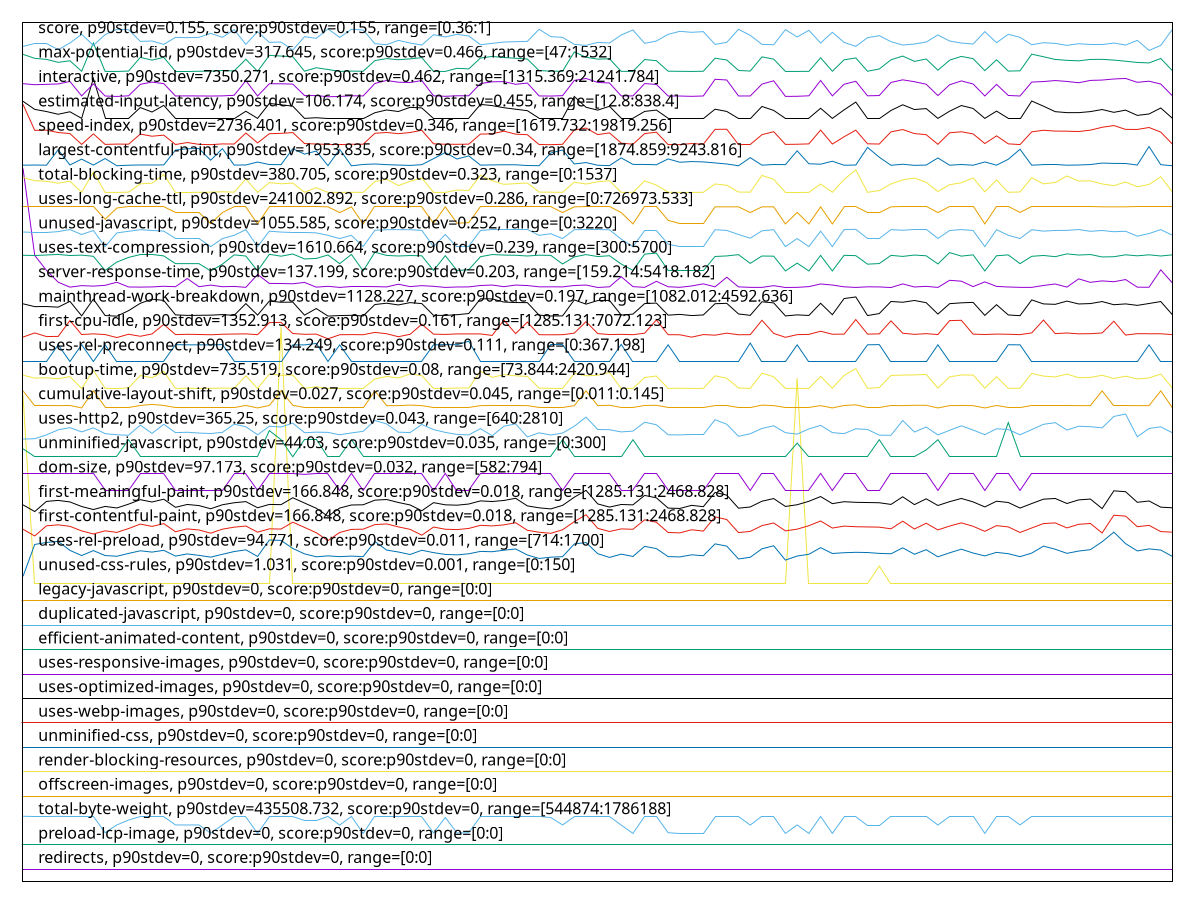 reset

$redirectsP90Stdev0ScoreP90Stdev0Range00 <<EOF
0 0.5
1 0.5
2 0.5
3 0.5
4 0.5
5 0.5
6 0.5
7 0.5
8 0.5
9 0.5
10 0.5
11 0.5
12 0.5
13 0.5
14 0.5
15 0.5
16 0.5
17 0.5
18 0.5
19 0.5
20 0.5
21 0.5
22 0.5
23 0.5
24 0.5
25 0.5
26 0.5
27 0.5
28 0.5
29 0.5
30 0.5
31 0.5
32 0.5
33 0.5
34 0.5
35 0.5
36 0.5
37 0.5
38 0.5
39 0.5
40 0.5
41 0.5
42 0.5
43 0.5
44 0.5
45 0.5
46 0.5
47 0.5
48 0.5
49 0.5
50 0.5
51 0.5
52 0.5
53 0.5
54 0.5
55 0.5
56 0.5
57 0.5
58 0.5
59 0.5
60 0.5
61 0.5
62 0.5
63 0.5
64 0.5
65 0.5
66 0.5
67 0.5
68 0.5
69 0.5
70 0.5
71 0.5
72 0.5
73 0.5
74 0.5
75 0.5
76 0.5
77 0.5
78 0.5
79 0.5
80 0.5
81 0.5
82 0.5
83 0.5
84 0.5
85 0.5
86 0.5
87 0.5
88 0.5
89 0.5
90 0.5
91 0.5
92 0.5
93 0.5
94 0.5
95 0.5
96 0.5
97 0.5
98 0.5
EOF

$preloadLcpImageP90Stdev0ScoreP90Stdev0Range00 <<EOF
0 1.5
1 1.5
2 1.5
3 1.5
4 1.5
5 1.5
6 1.5
7 1.5
8 1.5
9 1.5
10 1.5
11 1.5
12 1.5
13 1.5
14 1.5
15 1.5
16 1.5
17 1.5
18 1.5
19 1.5
20 1.5
21 1.5
22 1.5
23 1.5
24 1.5
25 1.5
26 1.5
27 1.5
28 1.5
29 1.5
30 1.5
31 1.5
32 1.5
33 1.5
34 1.5
35 1.5
36 1.5
37 1.5
38 1.5
39 1.5
40 1.5
41 1.5
42 1.5
43 1.5
44 1.5
45 1.5
46 1.5
47 1.5
48 1.5
49 1.5
50 1.5
51 1.5
52 1.5
53 1.5
54 1.5
55 1.5
56 1.5
57 1.5
58 1.5
59 1.5
60 1.5
61 1.5
62 1.5
63 1.5
64 1.5
65 1.5
66 1.5
67 1.5
68 1.5
69 1.5
70 1.5
71 1.5
72 1.5
73 1.5
74 1.5
75 1.5
76 1.5
77 1.5
78 1.5
79 1.5
80 1.5
81 1.5
82 1.5
83 1.5
84 1.5
85 1.5
86 1.5
87 1.5
88 1.5
89 1.5
90 1.5
91 1.5
92 1.5
93 1.5
94 1.5
95 1.5
96 1.5
97 1.5
98 1.5
EOF

$totalByteWeightP90Stdev435508732ScoreP90Stdev0Range5448741786188 <<EOF
0 2.6732951083708953
1 2.6727864274619204
2 2.672779614771175
3 2.6685988935505356
4 2.6658153416568915
5 2.6658261284172378
6 2.665843160144101
7 1.9984992255070024
8 2.3183766295149733
9 2.5175587011082428
10 2.6658142062084336
11 2.6658562178013625
12 2.6658369151775845
13 2.3179786548306076
14 2.316031928450166
15 2.3171049272425353
16 1.978406329602484
17 2.316010354929473
18 2.6658261284172378
19 2.6658340765564406
20 1.970312285272954
21 2.6658363474533555
22 2.6657988776542574
23 2.6658442955925583
24 2.51755075296904
25 2.5175416693813797
26 2.6658266961414667
27 2.3142328103692034
28 2.6658266961414667
29 1.968571075063326
30 2.6658516760075326
31 2.6658232897960943
32 2.665831237935297
33 2.6658232897960943
34 2.6658295347626106
35 1.990143460308011
36 2.6211695083066613
37 1.9901587888621877
38 1.998524205373068
39 2.665827831589924
40 2.6658511082833036
41 2.665841456971415
42 2.6658340765564406
43 2.66584372786833
44 2.665856785525591
45 2.621168372858204
46 2.316046121555885
47 2.6658340765564406
48 2.6658641659405653
49 2.6658318056595256
50 2.6658318056595256
51 2.3114708319962527
52 1.968580726375215
53 2.6658471342137022
54 2.6658352120048985
55 1.998488438746656
56 1.9703202334121568
57 1.970310014376039
58 1.9702952535460911
59 2.6658198834507214
60 2.6658738172524545
61 2.6658738172524545
62 2.3114759415143116
63 2.665856785525591
64 2.6658289670383817
65 1.9685988935505356
66 2.3179786548306076
67 1.968588106790189
68 2.665823857520323
69 1.9703014985126075
70 2.6658420246956434
71 2.6658318056595256
72 2.314249842096067
73 2.3142396230599487
74 2.6658352120048985
75 2.665818180278035
76 2.6658459987652448
77 2.665843160144101
78 2.3142350812661188
79 2.665855082352905
80 2.665842592419872
81 2.665821586623408
82 1.9703088789275816
83 2.6658352120048985
84 2.6658255606930092
85 2.3175647838678364
86 2.665832373383754
87 2.6658289670383817
88 2.66584372786833
89 2.665843160144101
90 2.6658318056595256
91 2.665838050626042
92 2.6658244252445513
93 2.665810799863061
94 2.665832941107983
95 2.6658221543476364
96 2.665842592419872
97 2.6658363474533555
98 2.665843160144101
EOF

$offscreenImagesP90Stdev0ScoreP90Stdev0Range00 <<EOF
0 3.5
1 3.5
2 3.5
3 3.5
4 3.5
5 3.5
6 3.5
7 3.5
8 3.5
9 3.5
10 3.5
11 3.5
12 3.5
13 3.5
14 3.5
15 3.5
16 3.5
17 3.5
18 3.5
19 3.5
20 3.5
21 3.5
22 3.5
23 3.5
24 3.5
25 3.5
26 3.5
27 3.5
28 3.5
29 3.5
30 3.5
31 3.5
32 3.5
33 3.5
34 3.5
35 3.5
36 3.5
37 3.5
38 3.5
39 3.5
40 3.5
41 3.5
42 3.5
43 3.5
44 3.5
45 3.5
46 3.5
47 3.5
48 3.5
49 3.5
50 3.5
51 3.5
52 3.5
53 3.5
54 3.5
55 3.5
56 3.5
57 3.5
58 3.5
59 3.5
60 3.5
61 3.5
62 3.5
63 3.5
64 3.5
65 3.5
66 3.5
67 3.5
68 3.5
69 3.5
70 3.5
71 3.5
72 3.5
73 3.5
74 3.5
75 3.5
76 3.5
77 3.5
78 3.5
79 3.5
80 3.5
81 3.5
82 3.5
83 3.5
84 3.5
85 3.5
86 3.5
87 3.5
88 3.5
89 3.5
90 3.5
91 3.5
92 3.5
93 3.5
94 3.5
95 3.5
96 3.5
97 3.5
98 3.5
EOF

$renderBlockingResourcesP90Stdev0ScoreP90Stdev0Range00 <<EOF
0 4.5
1 4.5
2 4.5
3 4.5
4 4.5
5 4.5
6 4.5
7 4.5
8 4.5
9 4.5
10 4.5
11 4.5
12 4.5
13 4.5
14 4.5
15 4.5
16 4.5
17 4.5
18 4.5
19 4.5
20 4.5
21 4.5
22 4.5
23 4.5
24 4.5
25 4.5
26 4.5
27 4.5
28 4.5
29 4.5
30 4.5
31 4.5
32 4.5
33 4.5
34 4.5
35 4.5
36 4.5
37 4.5
38 4.5
39 4.5
40 4.5
41 4.5
42 4.5
43 4.5
44 4.5
45 4.5
46 4.5
47 4.5
48 4.5
49 4.5
50 4.5
51 4.5
52 4.5
53 4.5
54 4.5
55 4.5
56 4.5
57 4.5
58 4.5
59 4.5
60 4.5
61 4.5
62 4.5
63 4.5
64 4.5
65 4.5
66 4.5
67 4.5
68 4.5
69 4.5
70 4.5
71 4.5
72 4.5
73 4.5
74 4.5
75 4.5
76 4.5
77 4.5
78 4.5
79 4.5
80 4.5
81 4.5
82 4.5
83 4.5
84 4.5
85 4.5
86 4.5
87 4.5
88 4.5
89 4.5
90 4.5
91 4.5
92 4.5
93 4.5
94 4.5
95 4.5
96 4.5
97 4.5
98 4.5
EOF

$unminifiedCssP90Stdev0ScoreP90Stdev0Range00 <<EOF
0 5.5
1 5.5
2 5.5
3 5.5
4 5.5
5 5.5
6 5.5
7 5.5
8 5.5
9 5.5
10 5.5
11 5.5
12 5.5
13 5.5
14 5.5
15 5.5
16 5.5
17 5.5
18 5.5
19 5.5
20 5.5
21 5.5
22 5.5
23 5.5
24 5.5
25 5.5
26 5.5
27 5.5
28 5.5
29 5.5
30 5.5
31 5.5
32 5.5
33 5.5
34 5.5
35 5.5
36 5.5
37 5.5
38 5.5
39 5.5
40 5.5
41 5.5
42 5.5
43 5.5
44 5.5
45 5.5
46 5.5
47 5.5
48 5.5
49 5.5
50 5.5
51 5.5
52 5.5
53 5.5
54 5.5
55 5.5
56 5.5
57 5.5
58 5.5
59 5.5
60 5.5
61 5.5
62 5.5
63 5.5
64 5.5
65 5.5
66 5.5
67 5.5
68 5.5
69 5.5
70 5.5
71 5.5
72 5.5
73 5.5
74 5.5
75 5.5
76 5.5
77 5.5
78 5.5
79 5.5
80 5.5
81 5.5
82 5.5
83 5.5
84 5.5
85 5.5
86 5.5
87 5.5
88 5.5
89 5.5
90 5.5
91 5.5
92 5.5
93 5.5
94 5.5
95 5.5
96 5.5
97 5.5
98 5.5
EOF

$usesWebpImagesP90Stdev0ScoreP90Stdev0Range00 <<EOF
0 6.5
1 6.5
2 6.5
3 6.5
4 6.5
5 6.5
6 6.5
7 6.5
8 6.5
9 6.5
10 6.5
11 6.5
12 6.5
13 6.5
14 6.5
15 6.5
16 6.5
17 6.5
18 6.5
19 6.5
20 6.5
21 6.5
22 6.5
23 6.5
24 6.5
25 6.5
26 6.5
27 6.5
28 6.5
29 6.5
30 6.5
31 6.5
32 6.5
33 6.5
34 6.5
35 6.5
36 6.5
37 6.5
38 6.5
39 6.5
40 6.5
41 6.5
42 6.5
43 6.5
44 6.5
45 6.5
46 6.5
47 6.5
48 6.5
49 6.5
50 6.5
51 6.5
52 6.5
53 6.5
54 6.5
55 6.5
56 6.5
57 6.5
58 6.5
59 6.5
60 6.5
61 6.5
62 6.5
63 6.5
64 6.5
65 6.5
66 6.5
67 6.5
68 6.5
69 6.5
70 6.5
71 6.5
72 6.5
73 6.5
74 6.5
75 6.5
76 6.5
77 6.5
78 6.5
79 6.5
80 6.5
81 6.5
82 6.5
83 6.5
84 6.5
85 6.5
86 6.5
87 6.5
88 6.5
89 6.5
90 6.5
91 6.5
92 6.5
93 6.5
94 6.5
95 6.5
96 6.5
97 6.5
98 6.5
EOF

$usesOptimizedImagesP90Stdev0ScoreP90Stdev0Range00 <<EOF
0 7.5
1 7.5
2 7.5
3 7.5
4 7.5
5 7.5
6 7.5
7 7.5
8 7.5
9 7.5
10 7.5
11 7.5
12 7.5
13 7.5
14 7.5
15 7.5
16 7.5
17 7.5
18 7.5
19 7.5
20 7.5
21 7.5
22 7.5
23 7.5
24 7.5
25 7.5
26 7.5
27 7.5
28 7.5
29 7.5
30 7.5
31 7.5
32 7.5
33 7.5
34 7.5
35 7.5
36 7.5
37 7.5
38 7.5
39 7.5
40 7.5
41 7.5
42 7.5
43 7.5
44 7.5
45 7.5
46 7.5
47 7.5
48 7.5
49 7.5
50 7.5
51 7.5
52 7.5
53 7.5
54 7.5
55 7.5
56 7.5
57 7.5
58 7.5
59 7.5
60 7.5
61 7.5
62 7.5
63 7.5
64 7.5
65 7.5
66 7.5
67 7.5
68 7.5
69 7.5
70 7.5
71 7.5
72 7.5
73 7.5
74 7.5
75 7.5
76 7.5
77 7.5
78 7.5
79 7.5
80 7.5
81 7.5
82 7.5
83 7.5
84 7.5
85 7.5
86 7.5
87 7.5
88 7.5
89 7.5
90 7.5
91 7.5
92 7.5
93 7.5
94 7.5
95 7.5
96 7.5
97 7.5
98 7.5
EOF

$usesResponsiveImagesP90Stdev0ScoreP90Stdev0Range00 <<EOF
0 8.5
1 8.5
2 8.5
3 8.5
4 8.5
5 8.5
6 8.5
7 8.5
8 8.5
9 8.5
10 8.5
11 8.5
12 8.5
13 8.5
14 8.5
15 8.5
16 8.5
17 8.5
18 8.5
19 8.5
20 8.5
21 8.5
22 8.5
23 8.5
24 8.5
25 8.5
26 8.5
27 8.5
28 8.5
29 8.5
30 8.5
31 8.5
32 8.5
33 8.5
34 8.5
35 8.5
36 8.5
37 8.5
38 8.5
39 8.5
40 8.5
41 8.5
42 8.5
43 8.5
44 8.5
45 8.5
46 8.5
47 8.5
48 8.5
49 8.5
50 8.5
51 8.5
52 8.5
53 8.5
54 8.5
55 8.5
56 8.5
57 8.5
58 8.5
59 8.5
60 8.5
61 8.5
62 8.5
63 8.5
64 8.5
65 8.5
66 8.5
67 8.5
68 8.5
69 8.5
70 8.5
71 8.5
72 8.5
73 8.5
74 8.5
75 8.5
76 8.5
77 8.5
78 8.5
79 8.5
80 8.5
81 8.5
82 8.5
83 8.5
84 8.5
85 8.5
86 8.5
87 8.5
88 8.5
89 8.5
90 8.5
91 8.5
92 8.5
93 8.5
94 8.5
95 8.5
96 8.5
97 8.5
98 8.5
EOF

$efficientAnimatedContentP90Stdev0ScoreP90Stdev0Range00 <<EOF
0 9.5
1 9.5
2 9.5
3 9.5
4 9.5
5 9.5
6 9.5
7 9.5
8 9.5
9 9.5
10 9.5
11 9.5
12 9.5
13 9.5
14 9.5
15 9.5
16 9.5
17 9.5
18 9.5
19 9.5
20 9.5
21 9.5
22 9.5
23 9.5
24 9.5
25 9.5
26 9.5
27 9.5
28 9.5
29 9.5
30 9.5
31 9.5
32 9.5
33 9.5
34 9.5
35 9.5
36 9.5
37 9.5
38 9.5
39 9.5
40 9.5
41 9.5
42 9.5
43 9.5
44 9.5
45 9.5
46 9.5
47 9.5
48 9.5
49 9.5
50 9.5
51 9.5
52 9.5
53 9.5
54 9.5
55 9.5
56 9.5
57 9.5
58 9.5
59 9.5
60 9.5
61 9.5
62 9.5
63 9.5
64 9.5
65 9.5
66 9.5
67 9.5
68 9.5
69 9.5
70 9.5
71 9.5
72 9.5
73 9.5
74 9.5
75 9.5
76 9.5
77 9.5
78 9.5
79 9.5
80 9.5
81 9.5
82 9.5
83 9.5
84 9.5
85 9.5
86 9.5
87 9.5
88 9.5
89 9.5
90 9.5
91 9.5
92 9.5
93 9.5
94 9.5
95 9.5
96 9.5
97 9.5
98 9.5
EOF

$duplicatedJavascriptP90Stdev0ScoreP90Stdev0Range00 <<EOF
0 10.5
1 10.5
2 10.5
3 10.5
4 10.5
5 10.5
6 10.5
7 10.5
8 10.5
9 10.5
10 10.5
11 10.5
12 10.5
13 10.5
14 10.5
15 10.5
16 10.5
17 10.5
18 10.5
19 10.5
20 10.5
21 10.5
22 10.5
23 10.5
24 10.5
25 10.5
26 10.5
27 10.5
28 10.5
29 10.5
30 10.5
31 10.5
32 10.5
33 10.5
34 10.5
35 10.5
36 10.5
37 10.5
38 10.5
39 10.5
40 10.5
41 10.5
42 10.5
43 10.5
44 10.5
45 10.5
46 10.5
47 10.5
48 10.5
49 10.5
50 10.5
51 10.5
52 10.5
53 10.5
54 10.5
55 10.5
56 10.5
57 10.5
58 10.5
59 10.5
60 10.5
61 10.5
62 10.5
63 10.5
64 10.5
65 10.5
66 10.5
67 10.5
68 10.5
69 10.5
70 10.5
71 10.5
72 10.5
73 10.5
74 10.5
75 10.5
76 10.5
77 10.5
78 10.5
79 10.5
80 10.5
81 10.5
82 10.5
83 10.5
84 10.5
85 10.5
86 10.5
87 10.5
88 10.5
89 10.5
90 10.5
91 10.5
92 10.5
93 10.5
94 10.5
95 10.5
96 10.5
97 10.5
98 10.5
EOF

$legacyJavascriptP90Stdev0ScoreP90Stdev0Range00 <<EOF
0 11.5
1 11.5
2 11.5
3 11.5
4 11.5
5 11.5
6 11.5
7 11.5
8 11.5
9 11.5
10 11.5
11 11.5
12 11.5
13 11.5
14 11.5
15 11.5
16 11.5
17 11.5
18 11.5
19 11.5
20 11.5
21 11.5
22 11.5
23 11.5
24 11.5
25 11.5
26 11.5
27 11.5
28 11.5
29 11.5
30 11.5
31 11.5
32 11.5
33 11.5
34 11.5
35 11.5
36 11.5
37 11.5
38 11.5
39 11.5
40 11.5
41 11.5
42 11.5
43 11.5
44 11.5
45 11.5
46 11.5
47 11.5
48 11.5
49 11.5
50 11.5
51 11.5
52 11.5
53 11.5
54 11.5
55 11.5
56 11.5
57 11.5
58 11.5
59 11.5
60 11.5
61 11.5
62 11.5
63 11.5
64 11.5
65 11.5
66 11.5
67 11.5
68 11.5
69 11.5
70 11.5
71 11.5
72 11.5
73 11.5
74 11.5
75 11.5
76 11.5
77 11.5
78 11.5
79 11.5
80 11.5
81 11.5
82 11.5
83 11.5
84 11.5
85 11.5
86 11.5
87 11.5
88 11.5
89 11.5
90 11.5
91 11.5
92 11.5
93 11.5
94 11.5
95 11.5
96 11.5
97 11.5
98 11.5
EOF

$unusedCssRulesP90Stdev1031ScoreP90Stdev0001Range0150 <<EOF
0 19.924242424242422
1 12.224242424242425
2 12.224242424242425
3 12.224242424242425
4 12.224242424242425
5 12.224242424242425
6 12.224242424242425
7 12.224242424242425
8 12.224242424242425
9 12.224242424242425
10 12.224242424242425
11 12.224242424242425
12 12.224242424242425
13 12.224242424242425
14 12.224242424242425
15 12.224242424242425
16 12.224242424242425
17 12.224242424242425
18 12.224242424242425
19 12.224242424242425
20 12.224242424242425
21 12.224242424242425
22 22.724242424242423
23 12.224242424242425
24 12.224242424242425
25 12.224242424242425
26 12.224242424242425
27 12.224242424242425
28 12.224242424242425
29 12.224242424242425
30 12.224242424242425
31 12.224242424242425
32 12.224242424242425
33 12.224242424242425
34 12.224242424242425
35 12.224242424242425
36 12.224242424242425
37 12.224242424242425
38 12.224242424242425
39 12.224242424242425
40 12.224242424242425
41 12.224242424242425
42 12.224242424242425
43 12.224242424242425
44 12.224242424242425
45 12.224242424242425
46 12.224242424242425
47 12.224242424242425
48 12.224242424242425
49 12.224242424242425
50 12.224242424242425
51 12.224242424242425
52 12.224242424242425
53 12.224242424242425
54 12.224242424242425
55 12.224242424242425
56 12.224242424242425
57 12.224242424242425
58 12.224242424242425
59 12.224242424242425
60 12.224242424242425
61 12.224242424242425
62 12.224242424242425
63 12.224242424242425
64 12.224242424242425
65 12.224242424242425
66 20.624242424242425
67 12.224242424242425
68 12.224242424242425
69 12.224242424242425
70 12.224242424242425
71 12.224242424242425
72 12.224242424242425
73 12.924242424242424
74 12.224242424242425
75 12.224242424242425
76 12.224242424242425
77 12.224242424242425
78 12.224242424242425
79 12.224242424242425
80 12.224242424242425
81 12.224242424242425
82 12.224242424242425
83 12.224242424242425
84 12.224242424242425
85 12.224242424242425
86 12.224242424242425
87 12.224242424242425
88 12.224242424242425
89 12.224242424242425
90 12.224242424242425
91 12.224242424242425
92 12.224242424242425
93 12.224242424242425
94 12.224242424242425
95 12.224242424242425
96 12.224242424242425
97 12.224242424242425
98 12.224242424242425
EOF

$usesRelPreloadP90Stdev94771ScoreP90Stdev0011Range7141700 <<EOF
0 12.501527081842042
1 13.807826294440467
2 13.890503459794797
3 13.934597947983773
4 13.565306609401096
5 13.354020520162251
6 13.55612025769506
7 13.354020520162251
8 13.324624194702935
9 13.440372226198997
10 13.54877117633023
11 13.495490336435218
12 13.567143879742304
13 13.331973276067764
14 13.420162252445717
15 13.36136960152708
16 13.287878787878787
17 13.405464089716057
18 13.517537580529705
19 13.587353853495586
20 13.315437842996896
21 13.989716058219994
22 13.973180625149128
23 13.64614650441422
24 13.421999522786923
25 13.302576950608445
26 13.3411596277738
27 13.308088761632067
28 13.331973276067764
29 13.308088761632067
30 13.929086136960152
31 13.578167501789547
32 13.499164877117632
33 13.39627773801002
34 13.570818420424718
35 13.47344309234073
36 13.399952278692435
37 13.381579575280362
38 13.425674063469339
39 13.523049391553329
40 13.510188499164876
41 13.572655690765927
42 13.624099260319731
43 13.37606776425674
44 13.234597947983774
45 13.28604151753758
46 13.308088761632067
47 13.828036268193747
48 13.886828919112382
49 13.429348604151754
50 13.276855165831543
51 13.410975900739679
52 13.317275113338106
53 13.730660940109757
54 13.638797423049391
55 13.309926031973276
56 13.297065139584824
57 13.38341684562157
58 13.346671438797422
59 13.831710808876164
60 13.739847291815796
61 13.214387974230494
62 13.282366976855165
63 13.629611071343355
64 13.754545454545454
65 13.166618945359103
66 13.333810546408971
67 13.405464089716057
68 13.677380100214744
69 13.43853495585779
70 13.469768551658316
71 13.486303984729181
72 13.477117633023145
73 13.442209496540205
74 13.425674063469339
75 13.670031018849915
76 13.407301360057264
77 13.592865664519207
78 13.302576950608445
79 13.466094010975901
80 13.614912908613695
81 13.456907659269863
82 13.339322357432593
83 13.484466714387974
84 13.429348604151754
85 13.308088761632067
86 13.453233118587448
87 13.739847291815796
88 13.613075638272488
89 13.444046766881412
90 13.537747554282987
91 13.594702934860415
92 13.918062514912908
93 14.313075638272487
94 13.840897160582198
95 13.543259365306609
96 13.62593653066094
97 13.578167501789547
98 13.315437842996896
EOF

$firstContentfulPaintP90Stdev166848ScoreP90Stdev0018Range12851312468828 <<EOF
0 14.43090765325605
1 14.155661239434359
2 14.571300456846577
3 14.612776342580165
4 14.549734769523456
5 14.363143212587278
6 14.238956019964851
7 14.366045803642686
8 14.302621367989191
9 14.459371136416493
10 14.642459612540197
11 14.547298778264366
12 14.662241742292554
13 14.329439661464725
14 14.446413364529674
15 14.401226174466062
16 14.27035164848642
17 14.434474768397578
18 14.516458412456267
19 14.562886435567478
20 14.310991505602226
21 14.447566430245145
22 14.439411233037323
23 14.720479397292733
24 14.50598499341971
25 14.290486190944826
26 13.964703705517273
27 14.300214931035818
28 14.425034854476092
29 14.433330210739815
30 14.622737486984294
31 14.649599216333382
32 14.527600385711539
33 14.427335164604392
34 14.18820679912382
35 14.521008879951648
36 14.431974295016923
37 14.416669642580676
38 14.464472836492746
39 14.592417456073816
40 14.567299430762025
41 14.610262883216695
42 14.699600623681274
43 14.387855985676739
44 14.309035547914782
45 14.264367349371257
46 14.409547054902902
47 14.742383167961556
48 15.02480456118479
49 14.468935088863487
50 14.338887187858896
51 14.44589616417963
52 14.429546050568272
53 14.8178720294427
54 14.716978555442813
55 14.29820613383209
56 14.283360916511988
57 14.410721166866383
58 14.355798519824116
59 14.938956019964852
60 14.82802662021152
61 14.293911803652922
62 14.343329289566649
63 14.579486103945138
64 14.68779367854737
65 14.36567368806616
66 14.434696873482965
67 14.57670674538872
68 14.770695745045838
69 14.48012990163504
70 14.559159010707061
71 14.534276972048493
72 14.525708462353146
73 14.516963522408519
74 14.44896712521912
75 14.761330164681155
76 14.4406099735889
77 14.677294287545186
78 14.403953230857212
79 14.562373265350029
80 14.692553712937835
81 14.551847454589703
82 14.34528256049903
83 14.579649996004115
84 14.52690451614966
85 14.298976336950773
86 14.484236158959646
87 14.663046425434572
88 14.69179246566937
89 14.485917619837934
90 14.633552571706637
91 14.66786467285145
92 14.278008900422163
93 15.004913617852296
94 14.969392476928153
95 14.535024785541633
96 14.589662188754481
97 14.335951460157684
98 14.310026960533829
EOF

$firstMeaningfulPaintP90Stdev166848ScoreP90Stdev0018Range12851312468828 <<EOF
0 15.43090765325605
1 15.155661239434359
2 15.571300456846577
3 15.612776342580165
4 15.549734769523456
5 15.363143212587278
6 15.238956019964851
7 15.366045803642686
8 15.302621367989191
9 15.459371136416493
10 15.642459612540197
11 15.547298778264366
12 15.662241742292554
13 15.329439661464725
14 15.446413364529674
15 15.401226174466062
16 15.27035164848642
17 15.434474768397578
18 15.516458412456267
19 15.562886435567478
20 15.310991505602226
21 15.447566430245145
22 15.439411233037323
23 15.720479397292733
24 15.50598499341971
25 15.290486190944826
26 14.964703705517273
27 15.300214931035818
28 15.425034854476092
29 15.433330210739815
30 15.622737486984294
31 15.649599216333382
32 15.527600385711539
33 15.427335164604392
34 15.18820679912382
35 15.521008879951648
36 15.431974295016923
37 15.416669642580676
38 15.464472836492746
39 15.592417456073816
40 15.567299430762025
41 15.610262883216695
42 15.699600623681274
43 15.387855985676739
44 15.309035547914782
45 15.264367349371257
46 15.409547054902902
47 15.742383167961556
48 16.02480456118479
49 15.468935088863487
50 15.338887187858896
51 15.44589616417963
52 15.429546050568272
53 15.8178720294427
54 15.716978555442813
55 15.29820613383209
56 15.283360916511988
57 15.410721166866383
58 15.355798519824116
59 15.938956019964852
60 15.82802662021152
61 15.293911803652922
62 15.343329289566649
63 15.579486103945138
64 15.68779367854737
65 15.36567368806616
66 15.434696873482965
67 15.57670674538872
68 15.770695745045838
69 15.48012990163504
70 15.559159010707061
71 15.534276972048493
72 15.525708462353146
73 15.516963522408519
74 15.44896712521912
75 15.761330164681155
76 15.4406099735889
77 15.677294287545186
78 15.403953230857212
79 15.562373265350029
80 15.692553712937835
81 15.551847454589703
82 15.34528256049903
83 15.579649996004115
84 15.52690451614966
85 15.298976336950773
86 15.484236158959646
87 15.663046425434572
88 15.69179246566937
89 15.485917619837934
90 15.633552571706637
91 15.66786467285145
92 15.278008900422163
93 16.004913617852296
94 15.969392476928153
95 15.535024785541633
96 15.589662188754481
97 15.335951460157684
98 15.310026960533829
EOF

$domSizeP90Stdev97173ScoreP90Stdev0032Range582794 <<EOF
0 16.719592147894033
1 16.719592147894033
2 16.719592147894033
3 16.719592147894033
4 16.719592147894033
5 16.719592147894033
6 16.719592147894033
7 16.019592147894034
8 16.019592147894034
9 16.019592147894034
10 16.719592147894033
11 16.719592147894033
12 16.719592147894033
13 16.019592147894034
14 16.019592147894034
15 16.019592147894034
16 16.019592147894034
17 16.019592147894034
18 16.719592147894033
19 16.719592147894033
20 16.019592147894034
21 16.719592147894033
22 16.719592147894033
23 16.719592147894033
24 16.6799695063846
25 16.719592147894033
26 16.719592147894033
27 16.019592147894034
28 16.719592147894033
29 16.019592147894034
30 16.719592147894033
31 16.719592147894033
32 16.719592147894033
33 16.719592147894033
34 16.719592147894033
35 16.019592147894034
36 16.719592147894033
37 16.019592147894034
38 16.019592147894034
39 16.719592147894033
40 16.719592147894033
41 16.719592147894033
42 16.719592147894033
43 16.719592147894033
44 16.719592147894033
45 16.719592147894033
46 16.019592147894034
47 16.719592147894033
48 16.719592147894033
49 16.719592147894033
50 16.719592147894033
51 16.019592147894034
52 16.019592147894034
53 16.719592147894033
54 16.719592147894033
55 16.019592147894034
56 16.019592147894034
57 16.019592147894034
58 16.019592147894034
59 16.719592147894033
60 16.719592147894033
61 16.719592147894033
62 16.019592147894034
63 16.719592147894033
64 16.719592147894033
65 16.019592147894034
66 16.019592147894034
67 16.019592147894034
68 16.719592147894033
69 16.019592147894034
70 16.719592147894033
71 16.719592147894033
72 16.019592147894034
73 16.019592147894034
74 16.719592147894033
75 16.719592147894033
76 16.719592147894033
77 16.719592147894033
78 16.019592147894034
79 16.719592147894033
80 16.719592147894033
81 16.719592147894033
82 16.019592147894034
83 16.719592147894033
84 16.719592147894033
85 16.019592147894034
86 16.719592147894033
87 16.719592147894033
88 16.719592147894033
89 16.719592147894033
90 16.719592147894033
91 16.719592147894033
92 16.719592147894033
93 16.719592147894033
94 16.719592147894033
95 16.719592147894033
96 16.719592147894033
97 16.719592147894033
98 16.719592147894033
EOF

$unminifiedJavascriptP90Stdev4403ScoreP90Stdev0035Range0300 <<EOF
0 17.726262626262628
1 17.39959595959596
2 17.39959595959596
3 17.39959595959596
4 17.39959595959596
5 17.39959595959596
6 17.39959595959596
7 17.39959595959596
8 17.39959595959596
9 18.09959595959596
10 17.39959595959596
11 17.39959595959596
12 17.39959595959596
13 17.39959595959596
14 17.39959595959596
15 17.39959595959596
16 17.39959595959596
17 17.39959595959596
18 17.39959595959596
19 17.39959595959596
20 17.39959595959596
21 18.472929292929294
22 18.09959595959596
23 17.39959595959596
24 18.09959595959596
25 18.09959595959596
26 17.39959595959596
27 17.39959595959596
28 18.09959595959596
29 17.39959595959596
30 17.39959595959596
31 17.39959595959596
32 17.39959595959596
33 17.39959595959596
34 17.39959595959596
35 17.39959595959596
36 17.39959595959596
37 17.39959595959596
38 17.39959595959596
39 17.39959595959596
40 17.39959595959596
41 17.39959595959596
42 17.39959595959596
43 17.39959595959596
44 17.39959595959596
45 17.39959595959596
46 18.09959595959596
47 17.39959595959596
48 17.39959595959596
49 17.39959595959596
50 17.39959595959596
51 17.39959595959596
52 18.09959595959596
53 17.39959595959596
54 17.39959595959596
55 17.39959595959596
56 17.39959595959596
57 17.39959595959596
58 17.39959595959596
59 17.39959595959596
60 17.39959595959596
61 17.39959595959596
62 17.39959595959596
63 17.39959595959596
64 17.39959595959596
65 17.39959595959596
66 17.95959595959596
67 17.39959595959596
68 17.39959595959596
69 17.39959595959596
70 17.39959595959596
71 17.39959595959596
72 17.39959595959596
73 18.09959595959596
74 17.39959595959596
75 17.39959595959596
76 17.39959595959596
77 17.67959595959596
78 18.09959595959596
79 17.39959595959596
80 17.39959595959596
81 17.39959595959596
82 17.39959595959596
83 17.39959595959596
84 18.79959595959596
85 17.39959595959596
86 17.39959595959596
87 17.39959595959596
88 17.39959595959596
89 17.39959595959596
90 17.39959595959596
91 17.39959595959596
92 17.39959595959596
93 17.39959595959596
94 17.39959595959596
95 17.39959595959596
96 17.39959595959596
97 17.39959595959596
98 17.39959595959596
EOF

$usesHttp2P90Stdev36525ScoreP90Stdev0043Range6402810 <<EOF
0 18.125634725634725
1 18.139823914823914
2 18.295904995904994
3 18.504013104013104
4 18.59387796887797
5 18.41887796887797
6 18.58441850941851
7 18.34793202293202
8 18.300634725634726
9 18.281715806715805
10 18.697932022932022
11 18.35739148239148
12 18.73104013104013
13 18.39049959049959
14 18.40468877968878
15 18.37158067158067
16 18.352661752661753
17 18.39995904995905
18 18.73576986076986
19 18.631715806715807
20 18.300634725634726
21 18.650634725634724
22 18.622256347256346
23 18.778337428337426
24 18.38576986076986
25 18.409418509418508
26 18.39995904995905
27 18.300634725634726
28 18.376310401310402
29 18.442526617526617
30 18.88712121212121
31 18.74522932022932
32 18.409418509418508
33 18.39049959049959
34 18.72158067158067
35 18.51347256347256
36 18.39995904995905
37 18.314823914823915
38 18.295904995904994
39 18.5513104013104
40 18.26279688779689
41 18.650634725634724
42 18.74995904995905
43 18.21076986076986
44 18.38104013104013
45 18.291175266175266
46 18.37158067158067
47 18.650634725634724
48 19.024283374283375
49 18.518202293202293
50 18.508742833742833
51 18.41887796887797
52 18.451986076986078
53 18.816175266175264
54 18.71212121212121
55 18.300634725634726
56 18.295904995904994
57 18.305364455364455
58 18.305364455364455
59 18.920229320229318
60 18.73104013104013
61 18.23914823914824
62 18.343202293202292
63 18.56076986076986
64 18.669553644553645
65 18.38576986076986
66 18.329013104013104
67 18.541850941850942
68 18.688472563472562
69 18.39049959049959
70 18.34793202293202
71 18.54658067158067
72 18.518202293202293
73 18.286445536445537
74 18.281715806715805
75 18.88712121212121
76 18.41414823914824
77 18.617526617526618
78 18.295904995904994
79 18.485094185094184
80 18.669553644553645
81 18.494553644553644
82 18.305364455364455
83 18.54658067158067
84 18.518202293202293
85 18.300634725634726
86 18.51347256347256
87 18.73104013104013
88 18.797256347256347
89 18.494553644553644
90 18.650634725634724
91 18.631715806715807
92 18.58441850941851
93 19.052661752661752
94 19.151986076986077
95 18.22022932022932
96 18.56076986076986
97 18.626986076986075
98 18.38104013104013
EOF

$cumulativeLayoutShiftP90Stdev0027ScoreP90Stdev0045Range00110145 <<EOF
0 20.100666859360665
1 19.495754094833764
2 19.495754094833764
3 19.49606041612925
4 19.50264632398215
5 19.400666859360665
6 20.100973180656148
7 19.400666859360665
8 19.400666859360665
9 19.400666859360665
10 19.50264632398215
11 19.546297108588593
12 19.50314409608731
13 19.400666859360665
14 19.400666859360665
15 19.400666859360665
16 19.400666859360665
17 19.400666859360665
18 19.400666859360665
19 19.502263422362795
20 19.400666859360665
21 19.50264632398215
22 20.100666859360665
23 19.509653423616342
24 19.400666859360665
25 19.400666859360665
26 19.400666859360665
27 19.400666859360665
28 19.400666859360665
29 19.400666859360665
30 20.100666859360665
31 19.495754094833764
32 19.49606041612925
33 19.517311456003437
34 19.495754094833764
35 19.400666859360665
36 19.400666859360665
37 19.400666859360665
38 19.400666859360665
39 19.49606041612925
40 19.50264632398215
41 19.49606041612925
42 19.49606041612925
43 19.495754094833764
44 19.400666859360665
45 19.400666859360665
46 19.400666859360665
47 19.495754094833764
48 20.100973180656148
49 19.49606041612925
50 19.50998527168645
51 19.400666859360665
52 19.400666859360665
53 19.502135788489678
54 19.50998527168645
55 19.400666859360665
56 19.400666859360665
57 19.400666859360665
58 19.400666859360665
59 19.49606041612925
60 19.49606041612925
61 19.400666859360665
62 19.400666859360665
63 19.516111697596127
64 19.49606041612925
65 19.400666859360665
66 19.400666859360665
67 19.400666859360665
68 19.495754094833764
69 19.400666859360665
70 19.50314409608731
71 19.527075447296983
72 19.400666859360665
73 19.400666859360665
74 19.50264632398215
75 19.495562644024087
76 19.509653423616342
77 19.50998527168645
78 19.400666859360665
79 19.49606041612925
80 19.50264632398215
81 19.495754094833764
82 19.400666859360665
83 19.50264632398215
84 19.400666859360665
85 19.400666859360665
86 19.49606041612925
87 19.49606041612925
88 19.495754094833764
89 19.495754094833764
90 19.49606041612925
91 19.495754094833764
92 20.100666859360665
93 19.495754094833764
94 19.495754094833764
95 19.495562644024087
96 19.495754094833764
97 20.100973180656148
98 19.400666859360665
EOF

$bootupTimeP90Stdev735519ScoreP90Stdev008Range738442420944 <<EOF
0 20.741862361821838
1 20.623257387912656
2 20.634815065274708
3 20.59861127933044
4 20.687206261011358
5 20.19914974940927
6 20.93794457565552
7 20.20233893559779
8 20.196827944146698
9 20.22217212089811
10 20.729440079152802
11 20.638975718100287
12 20.898827777609558
13 20.20377809403012
14 20.204240234587463
15 20.200347428991815
16 20.203790584315453
17 20.215212256348316
18 20.20656342765952
19 20.718415320631653
20 20.198942965796522
21 20.78874117829791
22 20.738491372591238
23 20.74804227744302
24 20.202080803034228
25 20.266766602967614
26 20.1995078042555
27 20.199228854549716
28 20.20273446130002
29 20.20073462783716
30 20.588262384026788
31 20.69167917097028
32 20.627159908174676
33 20.792842155315785
34 20.724359308640977
35 20.1994328625435
36 20.20031412156426
37 20.216287808696492
38 20.215702153095293
39 20.90388079193175
40 20.65492303685237
41 20.762635094141146
42 20.717682557225412
43 20.69157924868761
44 20.21338451126116
45 20.201764382472444
46 20.200262772613446
47 20.815413488723138
48 20.717163516479324
49 20.7401234365415
50 20.85378780869649
51 20.19807003363265
52 20.203737847555157
53 20.64848915209607
54 20.709334883194103
55 20.201346651818508
56 20.209574974234407
57 20.199613277776095
58 20.20246800187957
59 20.717420261233407
60 20.617298133999032
61 20.21652512411783
62 20.2035019199433
63 20.824646585203652
64 20.67875866469738
65 20.19882777760956
66 20.20368649860434
67 20.198161629058433
68 20.697320616512634
69 20.208181613514967
70 20.733894947588464
71 21.011159852662296
72 20.202007249131707
73 20.235434028303462
74 20.73313165237363
75 20.746283922829942
76 20.754004306975606
77 20.77598998478176
78 20.216180947366414
79 20.67398598789045
80 20.75138828610295
81 20.749432862543497
82 20.213621826682502
83 20.679977161422148
84 20.20514369855993
85 20.2075557114388
86 20.815069311971722
87 20.706247007097733
88 20.672013910617217
89 20.78893269600636
90 20.63870925867984
91 20.651876795040444
92 20.739782035409046
93 20.605795969016242
94 20.702295913503864
95 20.585765714769543
96 20.633320394463116
97 20.787526845001587
98 20.20882000587646
EOF

$usesRelPreconnectP90Stdev134249ScoreP90Stdev0111Range0367198 <<EOF
0 21.30323984668737
1 21.30323984668737
2 21.30323984668737
3 21.98645286294474
4 21.30323984668737
5 21.990436599097485
6 21.30323984668737
7 21.983760781858585
8 21.30323984668737
9 21.30323984668737
10 21.30323984668737
11 21.30323984668737
12 21.30323984668737
13 21.993672534948523
14 21.986620551497246
15 21.98766747191964
16 21.98305830278728
17 21.996926599291722
18 21.30323984668737
19 21.30323984668737
20 21.30323984668737
21 21.30323984668737
22 21.30323984668737
23 21.984105223209678
24 21.983905809795885
25 22.04202122354635
26 21.30323984668737
27 21.984911941110916
28 21.30323984668737
29 21.30323984668737
30 21.30323984668737
31 21.30323984668737
32 21.30323984668737
33 21.30323984668737
34 21.30323984668737
35 21.984689867081922
36 21.99583435763892
37 21.990540837927423
38 22.13533310483062
39 21.30323984668737
40 21.30323984668737
41 21.30323984668737
42 21.30323984668737
43 21.30323984668737
44 21.30323984668737
45 22.001463254455427
46 21.995381145334854
47 21.30323984668737
48 21.30323984668737
49 21.30323984668737
50 21.30323984668737
51 22.003239846687368
52 21.30323984668737
53 21.30323984668737
54 21.30323984668737
55 21.98657976238988
56 21.30323984668737
57 21.30323984668737
58 21.30323984668737
59 21.30323984668737
60 21.30323984668737
61 21.30323984668737
62 22.057847397204355
63 21.30323984668737
64 21.30323984668737
65 21.30323984668737
66 21.984490453668133
67 21.30323984668737
68 21.30323984668737
69 21.30323984668737
70 21.30323984668737
71 21.30323984668737
72 21.987137213523884
73 21.995725586685943
74 21.30323984668737
75 21.30323984668737
76 21.30323984668737
77 21.30323984668737
78 21.98725958084598
79 21.30323984668737
80 21.30323984668737
81 21.30323984668737
82 21.30323984668737
83 21.30323984668737
84 21.989312632583403
85 21.986489119929068
86 21.30323984668737
87 21.30323984668737
88 21.30323984668737
89 21.30323984668737
90 21.30323984668737
91 21.30323984668737
92 21.30323984668737
93 21.30323984668737
94 21.30323984668737
95 21.30323984668737
96 21.985106822401665
97 21.30323984668737
98 21.30323984668737
EOF

$firstCpuIdleP90Stdev1352913ScoreP90Stdev0161Range12851317072123 <<EOF
0 22.30426413098619
1 22.474134578240996
2 22.325646013944645
3 22.331962808763706
4 22.981262385676672
5 22.40757563999401
6 22.43669919921733
7 22.406674594971182
8 22.28472607585374
9 22.420433195107073
10 22.336483583246995
11 22.432818676828674
12 22.82424485600378
13 22.405223184119244
14 22.4182138636559
15 22.40995319309618
16 22.399140789220215
17 22.4203364889428
18 22.429549080970027
19 22.435500124619132
20 22.401221131134864
21 22.894908418512344
22 22.90579024895758
23 22.44991207105526
24 22.417466266354946
25 22.425054767693887
26 22.233261073917863
27 22.399854150629448
28 22.405197268503994
29 22.400821212272174
30 22.494941407336867
31 22.44191874052653
32 22.318990474754685
33 22.418110746786805
34 22.829414612052105
35 22.424341679080605
36 22.41335727735817
37 22.433446925901507
38 22.435048647321892
39 22.434187703303714
40 22.371304281288964
41 23.001189720629764
42 22.44656895668809
43 22.917008164013208
44 22.40055005309788
45 22.39847407591843
46 22.400717822607128
47 22.466023263463892
48 22.93614575469107
49 22.446640565624964
50 22.407132210177295
51 22.415189920550226
52 22.40192218944675
53 22.463472075739556
54 23.005993248115225
55 22.401605227832455
56 22.398824891510124
57 22.301189720629765
58 22.406588937042883
59 22.38164011064029
60 22.464598995808977
61 22.399337884294084
62 22.402499452956533
63 22.992568823018075
64 22.455657835751992
65 22.29432897068642
66 22.403729762691004
67 22.414560362056832
68 22.543290943125843
69 22.420315756450602
70 22.42443797605095
71 23.02259506403992
72 22.425869063604615
73 22.435203186227564
74 22.96871704552838
75 22.461397189743906
76 22.41577343108726
77 22.443956662670953
78 22.407504167455112
79 22.9791505358298
80 22.991519649794398
81 22.423783538566916
82 22.409749550919507
83 22.426790295527745
84 22.41995539300066
85 22.403956728921397
86 22.475694289085084
87 23.00239070479961
88 22.446786784254158
89 22.470806194855125
90 22.437425518434186
91 22.44310567570495
92 22.47207537801247
93 22.95416447278003
94 22.386275595820553
95 22.44419767789277
96 22.440505793903537
97 22.440112831337572
98 22.404942340688724
EOF

$mainthreadWorkBreakdownP90Stdev1128227ScoreP90Stdev0197Range10820124592636 <<EOF
0 23.667980839815634
1 23.55083928466657
2 23.55561153202705
3 23.529822885963064
4 23.76807852602596
5 23.17414534031305
6 23.85944221782019
7 23.18726520167822
8 23.160435125621607
9 23.385532266278197
10 23.68828917395125
11 23.858116843153137
12 23.805276176935752
13 23.21413122009868
14 23.191805620791854
15 23.196148356904303
16 23.202066267112574
17 23.225040626086933
18 23.194094250810146
19 23.675711143721156
20 23.203660310949424
21 23.777242930249187
22 23.729985910256246
23 23.736770929992456
24 23.202708736866434
25 23.473179517650106
26 23.164838963752604
27 23.18501700681926
28 23.19644308428789
29 23.16875488429431
30 23.636685823609476
31 23.692114340024226
32 23.620376976011517
33 23.715672762411184
34 23.675375981178234
35 23.19410233784201
36 23.191790345287217
37 23.220404061149992
38 23.268767207390486
39 23.871636563316162
40 23.868754884294308
41 23.738926573264497
42 23.719046851817815
43 23.715420267305124
44 23.203712427377006
45 23.168103428949486
46 23.17093389010285
47 23.826891914556494
48 23.653964216472353
49 23.80065219182616
50 23.80547385993694
51 23.206091811864027
52 23.24443512562161
53 23.676475817512113
54 23.697003400067228
55 23.202010556448602
56 23.233629952488524
57 23.185649592423058
58 23.210033790619523
59 23.670738517682196
60 23.686151501861136
61 23.25236041685103
62 23.19440155802108
63 23.748699301995924
64 23.70469237025432
65 23.170601423237215
66 23.213517504235902
67 23.189888994239432
68 23.689001731314622
69 23.220713165479122
70 23.881518017698244
71 23.949060907849393
72 23.18618243796717
73 23.267094090353165
74 23.76211568786287
75 23.73100667338965
76 23.803114243750038
77 23.71352610473011
78 23.24585305187558
79 23.672473635297163
80 23.706986391627193
81 23.725181314768296
82 23.192851543579952
83 23.63124864251773
84 23.210008630964825
85 23.180056062048553
86 23.827391513414042
87 23.662647891579056
88 23.64533804914781
89 23.778207084159526
90 23.660706105371936
91 23.677059880924713
92 23.759171109704276
93 23.62918914506899
94 23.663080997063474
95 23.603112960094183
96 23.679165204887354
97 23.759825260726387
98 23.21348875034482
EOF

$serverResponseTimeP90Stdev137199ScoreP90Stdev0203Range1592145418182 <<EOF
0 29.21638757960388
1 25.64701674656343
2 25.038073740158897
3 24.551619152143292
4 24.34990508696797
5 24.411541539102394
6 24.391604457124615
7 24.424866658433107
8 24.55122830178182
9 24.356456704547348
10 24.351428567830624
11 24.35867740303819
12 24.385596873540063
13 24.367978898932737
14 24.70307041786451
15 24.368063382027497
16 24.433834863876896
17 24.367589905342577
18 24.378697111339417
19 24.341386220182027
20 24.868561659872103
21 24.502125984398596
22 24.49871138195323
23 24.487749004118832
24 24.54308078925856
25 24.349398188399405
26 24.38374567254059
27 24.338450664735518
28 24.358315332632074
29 24.358430452453508
30 24.37128488025627
31 24.359284567257678
32 24.46987293829894
33 24.371449204517507
34 24.410784904792177
35 24.3830893038813
36 24.338438595721982
37 24.355538531132865
38 24.359541730084587
39 24.41645084245506
40 24.43617625250311
41 24.368509007142716
42 24.435897736806098
43 24.414467810692333
44 24.363189357329787
45 24.362954475758638
46 24.360224093542264
47 24.417371801026512
48 24.435334206712476
49 24.336568827009373
50 24.363438164685785
51 24.777401615468744
52 24.370727848862245
53 24.340264730308725
54 24.587204174364867
55 24.366110986991444
56 24.342561556423416
57 24.397592544610372
58 24.484590636114714
59 24.362469858445838
60 24.75583335989213
61 24.360416269373204
62 24.341518979330935
63 24.340633299414435
64 24.4100960426349
65 24.336167764405676
66 24.34117176309533
67 24.370933022092377
68 24.479730537201856
69 24.43569163519031
70 24.36304731432431
71 24.338073740158897
72 24.36297954217137
73 24.358665334024654
74 24.334037119323533
75 24.482000440132502
76 24.35654954311302
77 24.3824737841909
78 24.338790453885874
79 24.629765086410938
80 24.594267332441092
81 24.371537401154896
82 24.565693478698968
83 24.380267939870567
84 24.355529247276298
85 24.341310092558174
86 24.34124974749049
87 24.41798639233125
88 24.478883849482937
89 24.35106835419582
90 24.688621023503526
91 24.54641647892311
92 24.606340987906567
93 24.57095928214381
94 24.660241202363654
95 24.3485255058821
96 24.345187031060583
97 25.059564939726002
98 24.51539075866162
EOF

$usesTextCompressionP90Stdev1610664ScoreP90Stdev0239Range3005700 <<EOF
0 25.65582861131642
1 25.645869261722922
2 25.667210725137554
3 25.68997495277983
4 25.64444649749528
5 25.661519668226987
6 25.61314568448715
7 25.03408064383674
8 25.37696682269853
9 25.567617229202597
10 25.694243245462758
11 25.694243245462758
12 25.628796090991216
13 25.31436519668227
14 25.311519668226985
15 25.31294243245463
16 25.01273918042211
17 25.290178204812353
18 25.672901782048125
19 25.623105034080645
20 25.01273918042211
21 25.695666009690402
22 25.617413977170077
23 25.708470887739182
24 25.505015603186337
25 25.52635706660097
26 25.667210725137554
27 25.311519668226985
28 25.691397717007476
29 25.01273918042211
30 25.78103186334894
31 25.648714790178207
32 25.62595056253593
33 25.64444649749528
34 25.633064383674142
35 25.03408064383674
36 25.63733267635707
37 25.03408064383674
38 25.06395869261723
39 25.59607251375544
40 25.685706660096905
41 25.662942432454628
42 25.65582861131642
43 25.62595056253593
44 25.6586741397717
45 25.65013755440585
46 25.297292025950565
47 25.58895869261723
48 25.68286113164162
49 25.603186334893653
50 25.63733267635707
51 25.297292025950565
52 25.03408064383674
53 25.702779830828614
54 25.74403999343024
55 25.03408064383674
56 25.01273918042211
57 25.01273918042211
58 25.01273918042211
59 25.60603186334894
60 25.628796090991216
61 25.68143836741398
62 25.32432454627577
63 25.62452779830829
64 25.61883674139772
65 25.01273918042211
66 25.33286113164162
67 25.01273918042211
68 25.65013755440585
69 25.01273918042211
70 25.652983082861134
71 25.640178204812354
72 25.291600969039994
73 25.315787960909915
74 25.65156031863349
75 25.608877391804224
76 25.664365196682272
77 25.634487147901783
78 25.30013755440585
79 25.766804221072515
80 25.62025950562536
81 25.672901782048125
82 25.01273918042211
83 25.635909912129424
84 25.671479017820484
85 25.311519668226985
86 25.61314568448715
87 25.647292025950563
88 25.597495277983086
89 25.71273918042211
90 25.665787960909913
91 25.685706660096905
92 25.586113164161947
93 25.59607251375544
94 25.674324546275766
95 25.633064383674142
96 25.674324546275766
97 25.62595056253593
98 25.672901782048125
EOF

$unusedJavascriptP90Stdev1055585ScoreP90Stdev0252Range03220 <<EOF
0 26.608906676831207
1 26.604504161107936
2 26.604504161107936
3 26.624315481862652
4 26.710164538466426
5 26.50544755733435
6 26.670541896956994
7 26.010164538466427
8 26.571485293183407
9 26.637523029032465
10 26.70356076488152
11 26.670541896956994
12 26.646328060479004
13 26.342554475573344
14 26.34035321771171
15 26.342554475573344
16 26.010164538466427
17 26.34035321771171
18 26.472428689409824
19 26.70356076488152
20 26.010164538466427
21 26.641925544755736
22 26.60670541896957
23 26.604504161107936
24 26.604504161107936
25 26.573686551045043
26 26.472428689409824
27 26.34035321771171
28 26.472428689409824
29 26.010164538466427
30 26.681548186265168
31 26.70356076488152
32 26.705762022743155
33 26.70356076488152
34 26.67494441268026
35 26.010164538466427
36 26.507648815195985
37 26.010164538466427
38 26.010164538466427
39 26.670541896956994
40 26.70356076488152
41 26.70356076488152
42 26.70356076488152
43 26.70356076488152
44 26.472428689409824
45 26.53846642525888
46 26.34035321771171
47 26.70356076488152
48 26.710164538466426
49 26.710164538466426
50 26.699158249158252
51 26.31613938123372
52 26.010164538466427
53 26.670541896956994
54 26.66834063909536
55 26.10922114224001
56 26.010164538466427
57 26.010164538466427
58 26.010164538466427
59 26.70356076488152
60 26.672743154818626
61 26.507648815195985
62 26.35356076488152
63 26.65733434978718
64 26.70356076488152
65 26.010164538466427
66 26.34035321771171
67 26.010164538466427
68 26.641925544755736
69 26.010164538466427
70 26.705762022743155
71 26.718969569912968
72 26.342554475573344
73 26.34035321771171
74 26.705762022743155
75 26.681548186265168
76 26.70356076488152
77 26.70356076488152
78 26.34475573343498
79 26.670541896956994
80 26.70796328060479
81 26.670541896956994
82 26.010164538466427
83 26.70356076488152
84 26.47462994727146
85 26.34035321771171
86 26.70356076488152
87 26.64412680261737
88 26.672743154818626
89 26.67494441268026
90 26.710164538466426
91 26.637523029032465
92 26.670541896956994
93 26.61991296613938
94 26.6397242868941
95 26.439409821485295
96 26.545070198843785
97 26.705762022743155
98 26.472428689409824
EOF

$usesLongCacheTtlP90Stdev241002892ScoreP90Stdev0286Range0726973533 <<EOF
0 27.638782560612594
1 27.638792987883814
2 27.63878836548937
3 27.638785120852017
4 27.638920703732865
5 27.63892909840778
6 27.63894856623189
7 27.131111087206243
8 27.591876254965186
9 27.638888949247267
10 27.638891539045407
11 27.63891687086372
12 27.63893178437205
13 27.40919838355884
14 27.406444281232876
15 27.407910839794567
16 26.95183274576414
17 27.406343323376678
18 27.63887021343603
19 27.63890529956325
20 26.94002249638907
21 27.63891333371547
22 27.638897432832387
23 27.638942979501103
24 27.638949503885136
25 27.638966252976264
26 27.6391136022986
27 27.404136894943935
28 27.639133636285777
29 26.94002249638907
30 27.63916713433428
31 27.639164743422153
32 27.639184866085476
33 27.639197844634882
34 27.639201089272234
35 26.96992143609196
36 27.63923353564575
37 26.970049190460962
38 26.992281405469114
39 27.639360039453756
40 27.639369157046552
41 27.63939373638827
42 27.63941918644144
43 27.639416122767624
44 27.639364126447596
45 27.639345222111558
46 27.40684012698977
47 27.6393894260322
48 27.639520874705514
49 27.639500243257803
50 27.639506048134578
51 27.404554799794326
52 26.94002249638907
53 27.639581672701215
54 27.639565799805286
55 27.087613081098787
56 26.94002249638907
57 26.94002249638907
58 26.94002249638907
59 27.639620206163666
60 27.63966736354826
61 27.639610184956958
62 27.404607367359915
63 27.639593722625488
64 27.639688932983592
65 26.94002249638907
66 27.40997611707315
67 26.94002249638907
68 27.639734423310188
69 26.94002249638907
70 27.63955233280147
71 27.63953858117799
72 27.404591593305117
73 27.404587948354497
74 27.639578170060425
75 27.63981428868298
76 27.63984189585356
77 27.639826612393172
78 27.404864907222983
79 27.639867453441603
80 27.639883264545105
81 27.639906418648536
82 26.94002249638907
83 27.639922612276578
84 27.63993567950213
85 27.409479422198675
86 27.639973103910915
87 27.639977445029448
88 27.63998101574891
89 27.64002249638907
90 27.640021003072114
91 27.64001414652035
92 27.640055642407994
93 27.639825415666486
94 27.63996682368721
95 27.640097167854353
96 27.640097167854353
97 27.63989511223962
98 27.639895476574182
EOF

$totalBlockingTimeP90Stdev380705ScoreP90Stdev0323Range01537 <<EOF
0 28.842468755218135
1 28.711462331235268
2 28.686761474704216
3 28.60783714922242
4 28.68948412995047
5 28.23270430125668
6 29.067849568922632
7 28.231205371920492
8 28.230605800186016
9 28.241398091406573
10 28.580455907252396
11 28.61096361603184
12 28.96478138905111
13 28.238999804468673
14 28.238999804468673
15 28.23540237406182
16 28.240798519672097
17 28.25878567170636
18 28.239299590335907
19 28.77981350896546
20 28.231804943654968
21 28.6319941941903
22 28.58405333765925
23 28.611757149222417
24 28.236001945796293
25 28.42530832695261
26 28.233746656717067
27 28.230605800186016
28 28.235102588194582
29 28.233004087123916
30 28.673089740228843
31 28.769021217744903
32 28.509406656717065
33 28.683282459714924
34 28.81998481517531
35 28.231205371920492
36 28.230605800186016
37 28.3283359929055
38 28.308550125667814
39 28.930605800186015
40 28.706791967209572
41 28.560969825881948
42 28.590648626738478
43 28.61608605714533
44 28.243196806609998
45 28.239599376203145
46 28.23420323059287
47 28.650768284126055
48 28.573860618173168
49 28.666494451149614
50 28.712361688836978
51 28.231205371920492
52 28.233603658858392
53 28.70486704215604
54 28.529792095689228
55 28.237201089265245
56 28.233603658858392
57 28.230605800186016
58 28.23540237406182
59 28.576258905111068
60 28.52469573594619
61 28.2455950935479
62 28.241398091406573
63 28.92610901217745
64 28.768117663141048
65 28.230605800186016
66 28.230605800186016
67 28.231804943654968
68 28.576558690978306
69 28.23540237406182
70 28.761226785196722
71 29.152147556074667
72 28.23540237406182
73 28.30675141046439
74 28.57745804858002
75 28.74367192438302
76 28.81998481517531
77 28.64371072523955
78 28.26777924772349
79 28.548079033590728
80 28.62302550040015
81 28.824481603183873
82 28.253989097830555
83 28.73814327341942
84 28.23540237406182
85 28.249192523954754
86 28.83677282374062
87 28.580455907252396
88 28.63829299504683
89 28.90532066099972
90 28.697072609607858
91 28.70486704215604
92 28.57895697791621
93 28.505209654575737
94 28.658012909393726
95 28.46204048969351
96 28.555146185624988
97 28.871847770207427
98 28.239599376203145
EOF

$largestContentfulPaintP90Stdev1953835ScoreP90Stdev034Range18748599243816 <<EOF
0 29.345679710510357
1 29.352862508033706
2 29.346329836868094
3 29.979735619998927
4 29.354262343170667
5 29.59455665570205
6 29.350698439447864
7 29.61861572585674
8 29.322450583195693
9 29.345183084720517
10 29.3548215161542
11 29.35436830358363
12 29.357183356072277
13 29.96460252211276
14 30.020713036090054
15 30.027150948525207
16 29.549816385431406
17 30.023602641403404
18 29.350400174552497
19 29.356133828097242
20 29.474380396500475
21 29.37205618902908
22 29.36706549109612
23 30.021277568730287
24 29.798849135843373
25 29.925641730451648
26 29.326568729017865
27 29.99671624514622
28 29.320830412571787
29 29.375941725750465
30 29.395533468448967
31 29.36906667971484
32 29.35139535560859
33 29.337135560185157
34 29.366713254457782
35 29.613892474793115
36 29.862132049610018
37 29.598660544837397
38 29.726700974718614
39 29.349378516792303
40 29.35724606405567
41 29.363221866890132
42 29.362018999136904
43 29.332525987440143
44 29.325252022156324
45 29.846514331565018
46 29.96842669076492
47 29.395451948070555
48 29.453374669171325
49 29.34311811618706
50 29.328844010480235
51 29.644602771719626
52 29.37890877810313
53 29.3758620812519
54 29.36405395359284
55 29.602794126470865
56 29.466081504065876
57 29.494114116504964
58 29.480531674495303
59 29.43863266543457
60 29.39457993192543
61 29.323602641403404
62 29.654622435534396
63 29.347427172980893
64 29.373544887274132
65 29.36937636067898
66 29.933883810525227
67 29.40454310495858
68 29.386459623252083
69 29.50750093104507
70 29.345008467105224
71 29.352479185386507
72 30.074993709673333
73 29.67303993104645
74 29.342000520571933
75 29.385114456613465
76 29.339049815172203
77 29.351041296686976
78 29.643188465509578
79 29.34523003531321
80 29.37522974895441
81 29.34399913655544
82 29.47843390486284
83 29.347326840207465
84 29.588177163524925
85 29.99844237618309
86 29.34523662769095
87 29.370354926799305
88 29.375126843545765
89 29.345557295951323
90 29.35374953121759
91 29.37167951235619
92 29.432312129481154
93 29.41962946663832
94 29.414998187283672
95 29.352215007907756
96 30.11073200774344
97 29.366366377476144
98 29.323066032574577
EOF

$speedIndexP90Stdev2736401ScoreP90Stdev0346Range161973219819256 <<EOF
0 31.83935637651087
1 30.772943395053783
2 30.781745146836446
3 30.683432357258702
4 30.64200374560966
5 30.1971717779927
6 30.62997066839379
7 30.19752984471199
8 30.210117295538858
9 30.206858659058277
10 30.619850865337007
11 30.53262044274754
12 30.576641127205896
13 30.193687399120215
14 30.273086874378098
15 30.200964456685664
16 30.187697598893212
17 30.217513500213393
18 30.21264564294463
19 30.663008442269863
20 30.259676956605734
21 30.63522351713736
22 30.65028175983781
23 30.682843254280417
24 30.232910624066946
25 30.21355387097784
26 30.196719058730025
27 30.190724864282203
28 30.20337796206079
29 30.20421886911329
30 30.653736642029138
31 30.68599444971141
32 30.636544116612175
33 30.68456612021765
34 30.775885686273686
35 30.221693984399934
36 30.20408141882692
37 30.20252997368575
38 30.207375822569702
39 30.620010957922204
40 30.631724183711405
41 30.74005995446912
42 30.617971098386338
43 30.59448275139565
44 30.191619017433087
45 30.18709096559499
46 30.201807951144477
47 30.785982327705824
48 30.867034008357923
49 30.5984107033951
50 30.669887164852952
51 30.25134934563468
52 30.2039138162553
53 30.641422209202542
54 30.697390007355274
55 30.190521230865876
56 30.189016359038376
57 30.231826612002713
58 30.20590021420393
59 30.812740159488406
60 30.81910216990189
61 30.190085911101587
62 30.195095402086714
63 30.59536546460098
64 30.71850147763044
65 30.197360472046906
66 30.204357408833896
67 30.218753065754868
68 30.783887185099942
69 30.211646719615896
70 30.50996471519858
71 30.78143122639852
72 30.222043321497587
73 30.21269684635382
74 30.711299184003284
75 30.805902659110593
76 30.641188853266684
77 30.59634276476748
78 30.20124090062357
79 30.67409430250615
80 30.714817862132932
81 30.62836383379212
82 30.232540019238712
83 30.547968598976937
84 30.219793170030965
85 30.190599306986268
86 30.710570345452805
87 30.77698462389158
88 30.743462269907713
89 30.7387479505056
90 30.725782900740853
91 30.780855979014866
92 30.899114784335303
93 30.96941171616192
94 30.81312920093329
95 30.810068853025143
96 30.890085911101586
97 30.701723455371006
98 30.20467356140541
EOF

$estimatedInputLatencyP90Stdev106174ScoreP90Stdev0455Range1288384 <<EOF
0 31.963347763347763
1 31.63160173160173
2 31.544300144300145
3 31.43239538239538
4 31.534776334776335
5 31.263347763347763
6 32.901443001443006
7 31.263347763347763
8 31.263347763347763
9 31.263347763347763
10 31.707792207792206
11 31.523665223665223
12 31.796681096681098
13 31.263347763347763
14 31.263347763347763
15 31.263347763347763
16 31.263347763347763
17 31.263347763347763
18 31.263347763347763
19 31.555411255411254
20 31.263347763347763
21 31.876046176046177
22 31.82049062049062
23 31.764935064935067
24 31.263347763347763
25 31.290860990860992
26 31.263347763347763
27 31.263347763347763
28 31.263347763347763
29 31.263347763347763
30 31.495093795093794
31 31.608585858585858
32 31.545093795093795
33 31.715728715728716
34 31.69191919191919
35 31.263347763347763
36 31.263347763347763
37 31.263347763347763
38 31.263347763347763
39 31.837157287157286
40 31.78715728715729
41 31.6998556998557
42 31.63953823953824
43 31.57922077922078
44 31.263347763347763
45 31.263347763347763
46 31.263347763347763
47 32.16017316017316
48 31.71890331890332
49 31.601443001443002
50 31.75858585858586
51 31.263347763347763
52 31.263347763347763
53 31.549062049062048
54 31.6030303030303
55 31.263347763347763
56 31.263347763347763
57 31.263347763347763
58 31.263347763347763
59 31.63953823953824
60 31.547474747474748
61 31.263347763347763
62 31.263347763347763
63 31.752236652236654
64 31.59033189033189
65 31.263347763347763
66 31.263347763347763
67 31.263347763347763
68 31.677633477633478
69 31.263347763347763
70 31.61176046176046
71 31.93160173160173
72 31.263347763347763
73 31.263347763347763
74 31.58795093795094
75 31.82049062049062
76 31.626310726310727
77 31.664935064935065
78 31.263347763347763
79 31.55937950937951
80 31.790331890331892
81 31.67049062049062
82 31.263347763347763
83 31.56176046176046
84 31.263347763347763
85 31.263347763347763
86 31.974458874458875
87 31.763347763347763
88 31.53874458874459
89 31.499062049062047
90 31.498268398268397
91 31.541125541125542
92 31.626046176046177
93 31.51096681096681
94 31.601443001443002
95 31.385569985569987
96 31.444300144300144
97 31.68953823953824
98 31.263347763347763
EOF

$interactiveP90Stdev7350271ScoreP90Stdev0462Range131536921241784 <<EOF
0 32.6850502871803
1 32.642834465236795
2 32.658121925040966
3 32.67404679987645
4 32.775562092492635
5 32.18446056731203
6 32.67624477236021
7 32.18145524511145
8 32.16233744244087
9 32.18846451454985
10 32.65884174804435
11 32.749299467832195
12 32.68739312757204
13 32.18073043509902
14 32.1850204861047
15 32.18277857148466
16 32.17870608580558
17 32.18564374932167
18 32.20953054405509
19 32.80854357329504
20 32.17956479230609
21 32.681617888816625
22 32.680363176160284
23 32.6682675526949
24 32.19896591354703
25 32.1993761279739
26 32.14927424512662
27 32.16223630966125
28 32.18987995944859
29 32.183036277529325
30 32.69525293610745
31 32.8164983608291
32 32.74651628395141
33 32.73096509605392
34 32.81419383572194
35 32.18754908787856
36 32.16777362103806
37 32.189261457413835
38 32.19002838412905
39 32.68921391280201
40 32.760789781313164
41 32.77130599078625
42 32.65972245384136
43 32.71122820796262
44 32.1830066942153
45 32.17845071330477
46 32.194344329943945
47 32.819037971660656
48 32.898182426198005
49 32.737640894548
50 32.71283530455983
51 32.18439240524881
52 32.18360489818231
53 32.68828847447483
54 32.65544935866643
55 32.179518497807045
56 32.178710037775005
57 32.16688043830899
58 32.181359833278066
59 32.86498727558173
60 32.83611174046625
61 32.18267220705028
62 32.180721778404084
63 32.6677303294981
64 32.803981720887066
65 32.16498727558173
66 32.16788803996252
67 32.18894889803347
68 32.81804119087581
69 32.18609457493917
70 32.662091753609374
71 32.78335755920194
72 32.18801005688426
73 32.199402267428844
74 32.73520411019724
75 32.843260401512126
76 32.76562179787896
77 32.66288498914965
78 32.19621696124907
79 32.642757044273765
80 32.79810666667518
81 32.67207282878379
82 32.182158319292014
83 32.656428374407746
84 32.20247560114142
85 32.180235497975126
86 32.751419567699266
87 32.771683535599166
88 32.81407284900067
89 32.77681174286432
90 32.723098757359494
91 32.81912916805999
92 32.83373854518551
93 32.87751961048807
94 32.89926073046653
95 32.74090838287302
96 32.78655872971614
97 32.670291582067016
98 32.18340770619907
EOF

$maxPotentialFidP90Stdev317645ScoreP90Stdev0466Range471532 <<EOF
0 33.88807944767541
1 33.72388191681121
2 33.680672040268
3 33.558898751828046
4 33.62410638370235
5 33.193578886508185
6 34.35238921198518
7 33.188865081794376
8 33.185722545318505
9 33.202220861816826
10 33.76159235452165
11 33.651603577866204
12 33.763949256878554
13 33.199078325340956
14 33.199078325340956
15 33.19436452062715
16 33.20143522769786
17 33.22500425126688
18 33.20614903241166
19 33.68617147910077
20 33.189650715913345
21 33.8448695711322
22 33.817372376968336
23 33.78987518280448
24 33.195150154746116
25 33.33892119851716
26 33.26664285957216
27 33.18807944767541
28 33.19986395945992
29 33.19436452062715
30 33.63117709077305
31 33.712097405026704
32 33.66574499200762
33 33.70188416148012
34 33.753736013331974
35 33.188865081794376
36 33.18807944767541
37 33.31613780906711
38 33.290211883141176
39 33.73566642859572
40 33.80087406047002
41 33.75766418392681
42 33.72781008740605
43 33.69481345440941
44 33.22107608067204
45 33.19986395945992
46 33.192793252389215
47 33.985498078427376
48 33.767091793354425
49 33.69088528381458
50 33.707383600312895
51 33.188865081794376
52 33.192007618270246
53 33.674386967316266
54 33.62646328605925
55 33.196721422984055
56 33.192007618270246
57 33.187293813556444
58 33.19436452062715
59 33.72781008740605
60 33.655531748461044
61 33.22736115362378
62 33.202220861816826
63 33.78359010985274
64 33.69088528381458
65 33.187293813556444
66 33.18807944767541
67 33.189650715913345
68 33.74666530626127
69 33.19436452062715
70 33.664173723769686
71 33.73880896507159
72 33.19436452062715
73 33.287854980784275
74 33.662602455531754
75 33.817372376968336
76 33.59818045777642
77 33.69717035676632
78 33.23678876305139
79 33.64767540727137
80 33.80244532870796
81 33.711311770907734
82 33.21871917831514
83 33.664173723769686
84 33.20064959357889
85 33.2124341053634
86 33.89357888650818
87 33.78908954868551
88 33.67752950379213
89 33.64139033431963
90 33.62096384722648
91 33.67910077203007
92 33.68145767438697
93 33.651603577866204
94 33.605251164847125
95 33.554184947114244
96 33.53532972825902
97 33.717596843859475
98 33.21164847124443
EOF

$scoreP90Stdev0155ScoreP90Stdev0155Range0361 <<EOF
0 34.21301247771836
1 34.322816399286985
2 34.322816399286985
3 34.07575757575758
4 34.350267379679146
5 34.70713012477719
6 34.2541889483066
7 34.69340463458111
8 34.91301247771836
9 34.89928698752228
10 34.41889483065954
11 34.43262032085561
12 34.29536541889483
13 34.58360071301248
14 34.5698752228164
15 34.58360071301248
16 34.74830659536542
17 34.58360071301248
18 34.89928698752228
19 34.29536541889483
20 34.816934046345814
21 34.3777183600713
22 34.39144385026738
23 34.0620320855615
24 34.61105169340463
25 34.54242424242424
26 34.92673796791444
27 34.58360071301248
28 34.91301247771836
29 34.8855614973262
30 34.322816399286985
31 34.28163992869875
32 34.46007130124777
33 34.350267379679146
34 34.26791443850267
35 34.69340463458111
36 34.59732620320855
37 34.70713012477719
38 34.63850267379679
39 34.28163992869875
40 34.336541889483065
41 34.39144385026738
42 34.40516934046346
43 34.41889483065954
44 34.91301247771836
45 34.61105169340463
46 34.58360071301248
47 34.29536541889483
48 34.2541889483066
49 34.3777183600713
50 34.350267379679146
51 34.67967914438503
52 34.8855614973262
53 34.336541889483065
54 34.43262032085561
55 34.70713012477719
56 34.83065953654189
57 34.789483065953654
58 34.816934046345814
59 34.29536541889483
60 34.3777183600713
61 34.91301247771836
62 34.66595365418895
63 34.29536541889483
64 34.28163992869875
65 34.89928698752228
66 34.59732620320855
67 34.87183600713013
68 34.350267379679146
69 34.789483065953654
70 34.3777183600713
71 34.21301247771836
72 34.5698752228164
73 34.65222816399287
74 34.40516934046346
75 34.26791443850267
76 34.30909090909091
77 34.39144385026738
78 34.67967914438503
79 34.43262032085561
80 34.350267379679146
81 34.30909090909091
82 34.816934046345814
83 34.363992869875226
84 34.70713012477719
85 34.58360071301248
86 34.28163992869875
87 34.363992869875226
88 34.336541889483065
89 34.2541889483066
90 34.322816399286985
91 34.29536541889483
92 34.29536541889483
93 34.350267379679146
94 34.26791443850267
95 34.46007130124777
96 34.04830659536542
97 34.2541889483066
98 34.91301247771836
EOF

unset key
unset tics
set xrange [0:98]
set yrange [0:35.2]

set label "redirects, p90stdev=0, score:p90stdev=0, range=[0:0]" at character 4.2, first 1 left front
set label "preload-lcp-image, p90stdev=0, score:p90stdev=0, range=[0:0]" at character 4.2, first 2 left front
set label "total-byte-weight, p90stdev=435508.732, score:p90stdev=0, range=[544874:1786188]" at character 4.2, first 3 left front
set label "offscreen-images, p90stdev=0, score:p90stdev=0, range=[0:0]" at character 4.2, first 4 left front
set label "render-blocking-resources, p90stdev=0, score:p90stdev=0, range=[0:0]" at character 4.2, first 5 left front
set label "unminified-css, p90stdev=0, score:p90stdev=0, range=[0:0]" at character 4.2, first 6 left front
set label "uses-webp-images, p90stdev=0, score:p90stdev=0, range=[0:0]" at character 4.2, first 7 left front
set label "uses-optimized-images, p90stdev=0, score:p90stdev=0, range=[0:0]" at character 4.2, first 8 left front
set label "uses-responsive-images, p90stdev=0, score:p90stdev=0, range=[0:0]" at character 4.2, first 9 left front
set label "efficient-animated-content, p90stdev=0, score:p90stdev=0, range=[0:0]" at character 4.2, first 10 left front
set label "duplicated-javascript, p90stdev=0, score:p90stdev=0, range=[0:0]" at character 4.2, first 11 left front
set label "legacy-javascript, p90stdev=0, score:p90stdev=0, range=[0:0]" at character 4.2, first 12 left front
set label "unused-css-rules, p90stdev=1.031, score:p90stdev=0.001, range=[0:150]" at character 4.2, first 13 left front
set label "uses-rel-preload, p90stdev=94.771, score:p90stdev=0.011, range=[714:1700]" at character 4.2, first 14 left front
set label "first-contentful-paint, p90stdev=166.848, score:p90stdev=0.018, range=[1285.131:2468.828]" at character 4.2, first 15 left front
set label "first-meaningful-paint, p90stdev=166.848, score:p90stdev=0.018, range=[1285.131:2468.828]" at character 4.2, first 16 left front
set label "dom-size, p90stdev=97.173, score:p90stdev=0.032, range=[582:794]" at character 4.2, first 17 left front
set label "unminified-javascript, p90stdev=44.03, score:p90stdev=0.035, range=[0:300]" at character 4.2, first 18 left front
set label "uses-http2, p90stdev=365.25, score:p90stdev=0.043, range=[640:2810]" at character 4.2, first 19 left front
set label "cumulative-layout-shift, p90stdev=0.027, score:p90stdev=0.045, range=[0.011:0.145]" at character 4.2, first 20 left front
set label "bootup-time, p90stdev=735.519, score:p90stdev=0.08, range=[73.844:2420.944]" at character 4.2, first 21 left front
set label "uses-rel-preconnect, p90stdev=134.249, score:p90stdev=0.111, range=[0:367.198]" at character 4.2, first 22 left front
set label "first-cpu-idle, p90stdev=1352.913, score:p90stdev=0.161, range=[1285.131:7072.123]" at character 4.2, first 23 left front
set label "mainthread-work-breakdown, p90stdev=1128.227, score:p90stdev=0.197, range=[1082.012:4592.636]" at character 4.2, first 24 left front
set label "server-response-time, p90stdev=137.199, score:p90stdev=0.203, range=[159.214:5418.182]" at character 4.2, first 25 left front
set label "uses-text-compression, p90stdev=1610.664, score:p90stdev=0.239, range=[300:5700]" at character 4.2, first 26 left front
set label "unused-javascript, p90stdev=1055.585, score:p90stdev=0.252, range=[0:3220]" at character 4.2, first 27 left front
set label "uses-long-cache-ttl, p90stdev=241002.892, score:p90stdev=0.286, range=[0:726973.533]" at character 4.2, first 28 left front
set label "total-blocking-time, p90stdev=380.705, score:p90stdev=0.323, range=[0:1537]" at character 4.2, first 29 left front
set label "largest-contentful-paint, p90stdev=1953.835, score:p90stdev=0.34, range=[1874.859:9243.816]" at character 4.2, first 30 left front
set label "speed-index, p90stdev=2736.401, score:p90stdev=0.346, range=[1619.732:19819.256]" at character 4.2, first 31 left front
set label "estimated-input-latency, p90stdev=106.174, score:p90stdev=0.455, range=[12.8:838.4]" at character 4.2, first 32 left front
set label "interactive, p90stdev=7350.271, score:p90stdev=0.462, range=[1315.369:21241.784]" at character 4.2, first 33 left front
set label "max-potential-fid, p90stdev=317.645, score:p90stdev=0.466, range=[47:1532]" at character 4.2, first 34 left front
set label "score, p90stdev=0.155, score:p90stdev=0.155, range=[0.36:1]" at character 4.2, first 35 left front
set terminal svg size 640, 4200 enhanced background rgb 'white'
set output "reports/report_00027_2021-02-24T12-40-31.850Z/correlation/card/correlation.svg"

plot $redirectsP90Stdev0ScoreP90Stdev0Range00 with line, \
     $preloadLcpImageP90Stdev0ScoreP90Stdev0Range00 with line, \
     $totalByteWeightP90Stdev435508732ScoreP90Stdev0Range5448741786188 with line, \
     $offscreenImagesP90Stdev0ScoreP90Stdev0Range00 with line, \
     $renderBlockingResourcesP90Stdev0ScoreP90Stdev0Range00 with line, \
     $unminifiedCssP90Stdev0ScoreP90Stdev0Range00 with line, \
     $usesWebpImagesP90Stdev0ScoreP90Stdev0Range00 with line, \
     $usesOptimizedImagesP90Stdev0ScoreP90Stdev0Range00 with line, \
     $usesResponsiveImagesP90Stdev0ScoreP90Stdev0Range00 with line, \
     $efficientAnimatedContentP90Stdev0ScoreP90Stdev0Range00 with line, \
     $duplicatedJavascriptP90Stdev0ScoreP90Stdev0Range00 with line, \
     $legacyJavascriptP90Stdev0ScoreP90Stdev0Range00 with line, \
     $unusedCssRulesP90Stdev1031ScoreP90Stdev0001Range0150 with line, \
     $usesRelPreloadP90Stdev94771ScoreP90Stdev0011Range7141700 with line, \
     $firstContentfulPaintP90Stdev166848ScoreP90Stdev0018Range12851312468828 with line, \
     $firstMeaningfulPaintP90Stdev166848ScoreP90Stdev0018Range12851312468828 with line, \
     $domSizeP90Stdev97173ScoreP90Stdev0032Range582794 with line, \
     $unminifiedJavascriptP90Stdev4403ScoreP90Stdev0035Range0300 with line, \
     $usesHttp2P90Stdev36525ScoreP90Stdev0043Range6402810 with line, \
     $cumulativeLayoutShiftP90Stdev0027ScoreP90Stdev0045Range00110145 with line, \
     $bootupTimeP90Stdev735519ScoreP90Stdev008Range738442420944 with line, \
     $usesRelPreconnectP90Stdev134249ScoreP90Stdev0111Range0367198 with line, \
     $firstCpuIdleP90Stdev1352913ScoreP90Stdev0161Range12851317072123 with line, \
     $mainthreadWorkBreakdownP90Stdev1128227ScoreP90Stdev0197Range10820124592636 with line, \
     $serverResponseTimeP90Stdev137199ScoreP90Stdev0203Range1592145418182 with line, \
     $usesTextCompressionP90Stdev1610664ScoreP90Stdev0239Range3005700 with line, \
     $unusedJavascriptP90Stdev1055585ScoreP90Stdev0252Range03220 with line, \
     $usesLongCacheTtlP90Stdev241002892ScoreP90Stdev0286Range0726973533 with line, \
     $totalBlockingTimeP90Stdev380705ScoreP90Stdev0323Range01537 with line, \
     $largestContentfulPaintP90Stdev1953835ScoreP90Stdev034Range18748599243816 with line, \
     $speedIndexP90Stdev2736401ScoreP90Stdev0346Range161973219819256 with line, \
     $estimatedInputLatencyP90Stdev106174ScoreP90Stdev0455Range1288384 with line, \
     $interactiveP90Stdev7350271ScoreP90Stdev0462Range131536921241784 with line, \
     $maxPotentialFidP90Stdev317645ScoreP90Stdev0466Range471532 with line, \
     $scoreP90Stdev0155ScoreP90Stdev0155Range0361 with line

reset
